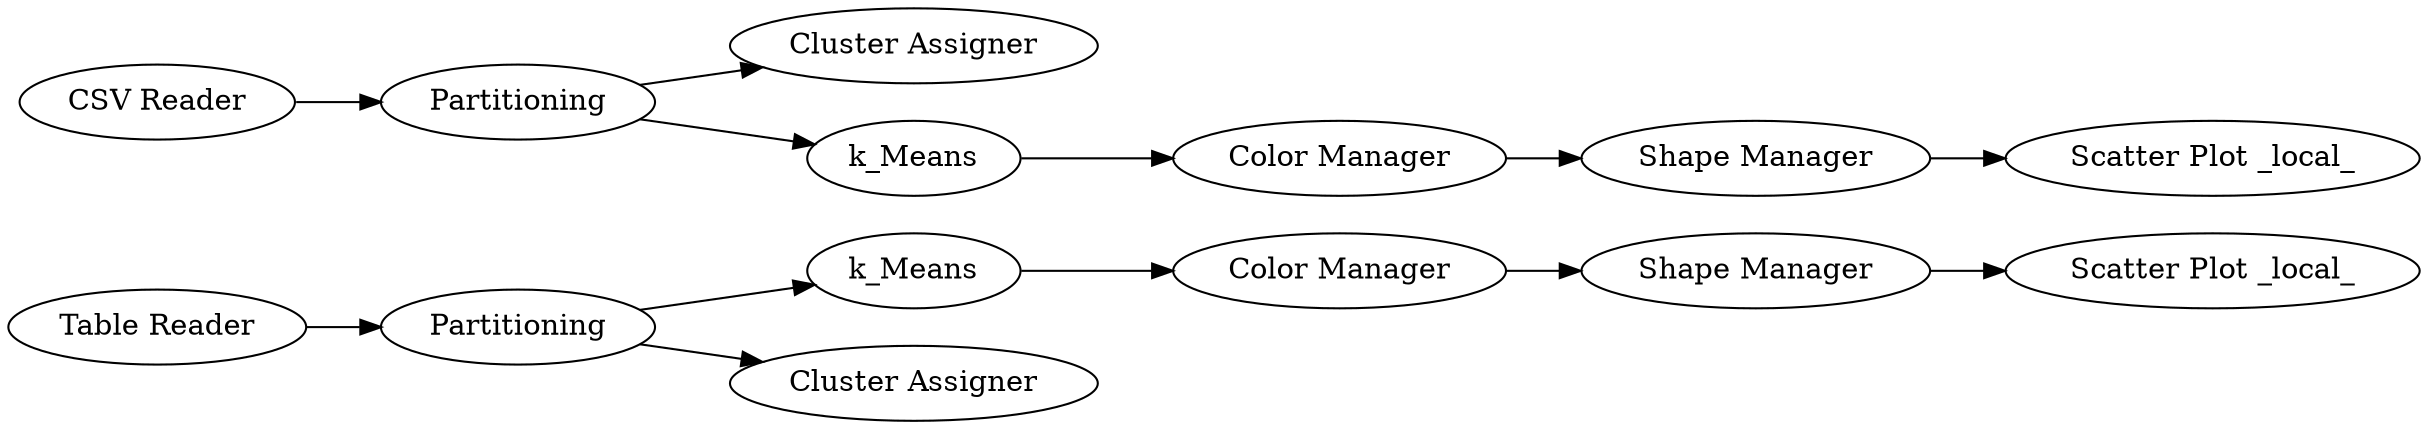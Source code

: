 digraph {
	12 -> 13
	7 -> 8
	4 -> 14
	8 -> 9
	3 -> 5
	2 -> 4
	4 -> 10
	14 -> 11
	11 -> 12
	6 -> 7
	1 -> 3
	3 -> 6
	5 [label="Cluster Assigner"]
	13 [label="Scatter Plot _local_"]
	1 [label="CSV Reader"]
	7 [label="Color Manager"]
	12 [label="Shape Manager"]
	9 [label="Scatter Plot _local_"]
	11 [label="Color Manager"]
	4 [label=Partitioning]
	6 [label=k_Means]
	8 [label="Shape Manager"]
	14 [label=k_Means]
	3 [label=Partitioning]
	2 [label="Table Reader"]
	10 [label="Cluster Assigner"]
	rankdir=LR
}
